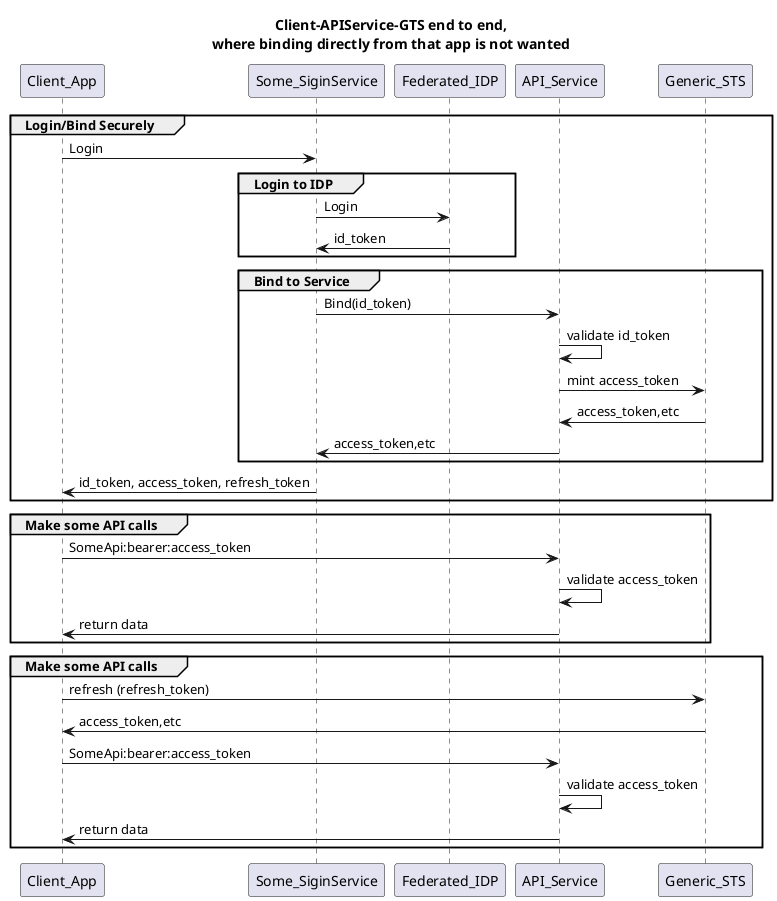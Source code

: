 @startuml

title Client-APIService-GTS end to end,\nwhere binding directly from that app is not wanted

group Login/Bind Securely
Client_App -> Some_SiginService:Login
group Login to IDP
Some_SiginService -> Federated_IDP:Login
Some_SiginService <- Federated_IDP:id_token
end
group Bind to Service
Some_SiginService -> API_Service:Bind(id_token)
API_Service -> API_Service: validate id_token
API_Service -> Generic_STS: mint access_token
API_Service <- Generic_STS: access_token,etc
Some_SiginService <- API_Service:access_token,etc
end
Client_App <- Some_SiginService:id_token, access_token, refresh_token
end
group Make some API calls
Client_App -> API_Service:SomeApi:bearer:access_token
API_Service -> API_Service: validate access_token
Client_App <- API_Service: return data 
end
group Make some API calls
Client_App -> Generic_STS:refresh (refresh_token)
Client_App <- Generic_STS: access_token,etc
Client_App -> API_Service:SomeApi:bearer:access_token
API_Service -> API_Service: validate access_token
Client_App <- API_Service: return data
end
@enduml
